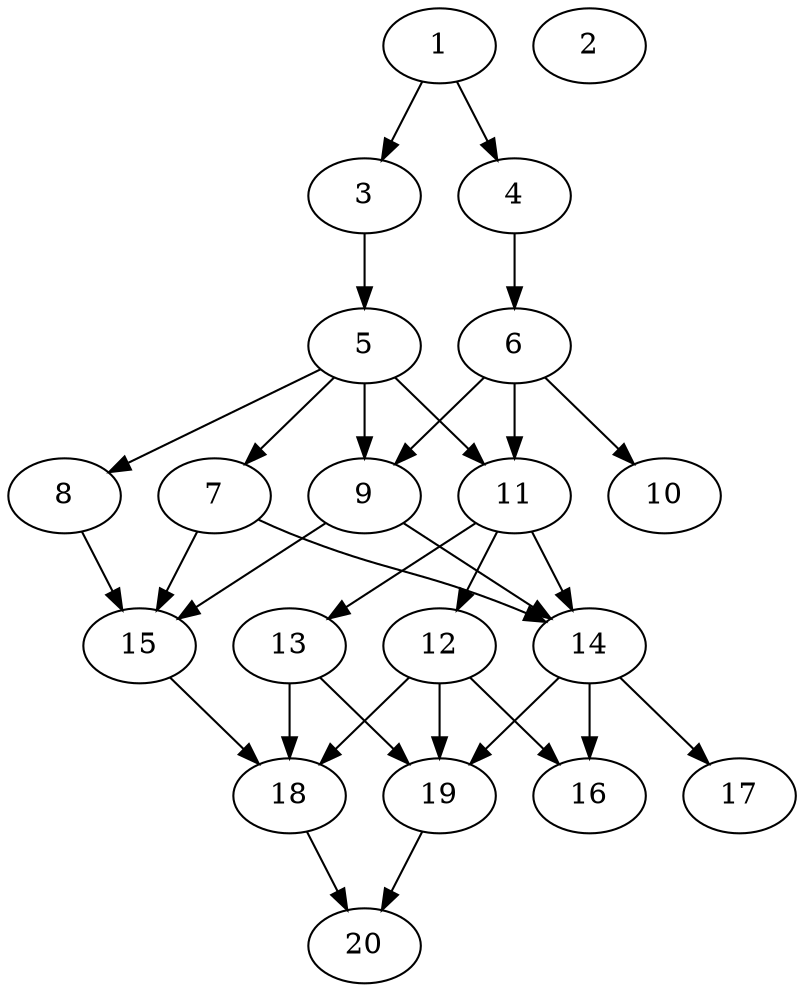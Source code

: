 // DAG automatically generated by daggen at Tue Jul 23 14:22:50 2019
// ./daggen --dot -n 20 --ccr 0.4 --fat 0.5 --regular 0.5 --density 0.6 --mindata 5242880 --maxdata 52428800 
digraph G {
  1 [size="130836480", alpha="0.17", expect_size="52334592"] 
  1 -> 3 [size ="52334592"]
  1 -> 4 [size ="52334592"]
  2 [size="78622720", alpha="0.14", expect_size="31449088"] 
  3 [size="112197120", alpha="0.07", expect_size="44878848"] 
  3 -> 5 [size ="44878848"]
  4 [size="114421760", alpha="0.18", expect_size="45768704"] 
  4 -> 6 [size ="45768704"]
  5 [size="27192320", alpha="0.08", expect_size="10876928"] 
  5 -> 7 [size ="10876928"]
  5 -> 8 [size ="10876928"]
  5 -> 9 [size ="10876928"]
  5 -> 11 [size ="10876928"]
  6 [size="80284160", alpha="0.03", expect_size="32113664"] 
  6 -> 9 [size ="32113664"]
  6 -> 10 [size ="32113664"]
  6 -> 11 [size ="32113664"]
  7 [size="20190720", alpha="0.05", expect_size="8076288"] 
  7 -> 14 [size ="8076288"]
  7 -> 15 [size ="8076288"]
  8 [size="55004160", alpha="0.14", expect_size="22001664"] 
  8 -> 15 [size ="22001664"]
  9 [size="77742080", alpha="0.17", expect_size="31096832"] 
  9 -> 14 [size ="31096832"]
  9 -> 15 [size ="31096832"]
  10 [size="64250880", alpha="0.09", expect_size="25700352"] 
  11 [size="54689280", alpha="0.06", expect_size="21875712"] 
  11 -> 12 [size ="21875712"]
  11 -> 13 [size ="21875712"]
  11 -> 14 [size ="21875712"]
  12 [size="39431680", alpha="0.08", expect_size="15772672"] 
  12 -> 16 [size ="15772672"]
  12 -> 18 [size ="15772672"]
  12 -> 19 [size ="15772672"]
  13 [size="124055040", alpha="0.14", expect_size="49622016"] 
  13 -> 18 [size ="49622016"]
  13 -> 19 [size ="49622016"]
  14 [size="50240000", alpha="0.18", expect_size="20096000"] 
  14 -> 16 [size ="20096000"]
  14 -> 17 [size ="20096000"]
  14 -> 19 [size ="20096000"]
  15 [size="41236480", alpha="0.05", expect_size="16494592"] 
  15 -> 18 [size ="16494592"]
  16 [size="89064960", alpha="0.06", expect_size="35625984"] 
  17 [size="104192000", alpha="0.05", expect_size="41676800"] 
  18 [size="13314560", alpha="0.00", expect_size="5325824"] 
  18 -> 20 [size ="5325824"]
  19 [size="98099200", alpha="0.18", expect_size="39239680"] 
  19 -> 20 [size ="39239680"]
  20 [size="81203200", alpha="0.06", expect_size="32481280"] 
}
